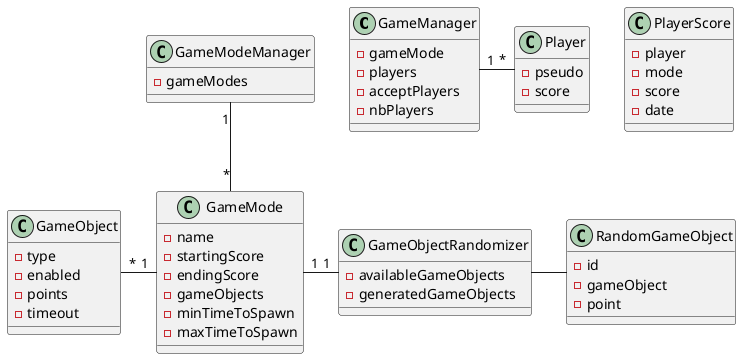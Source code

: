 @startuml
class GameManager {
    -gameMode
    -players
    -acceptPlayers
    -nbPlayers
}

class Player {
    -pseudo
    -score
}

class GameMode {
    -name
    -startingScore
    -endingScore
    -gameObjects
    -minTimeToSpawn
    -maxTimeToSpawn
}

class GameModeManager {
    -gameModes
}

class GameObject {
    -type
    -enabled
    -points
    -timeout
}

class GameObjectRandomizer {
    -availableGameObjects
    -generatedGameObjects
}

class RandomGameObject {
    -id
    -gameObject
    -point
}

class PlayerScore {
    -player
    -mode
    -score
    -date
}

GameModeManager "1" -- "*" GameMode
GameObjectRandomizer - RandomGameObject
GameObject"*" - "1" GameMode
GameManager "1" - "*" Player
GameMode "1" - "1" GameObjectRandomizer

@enduml
